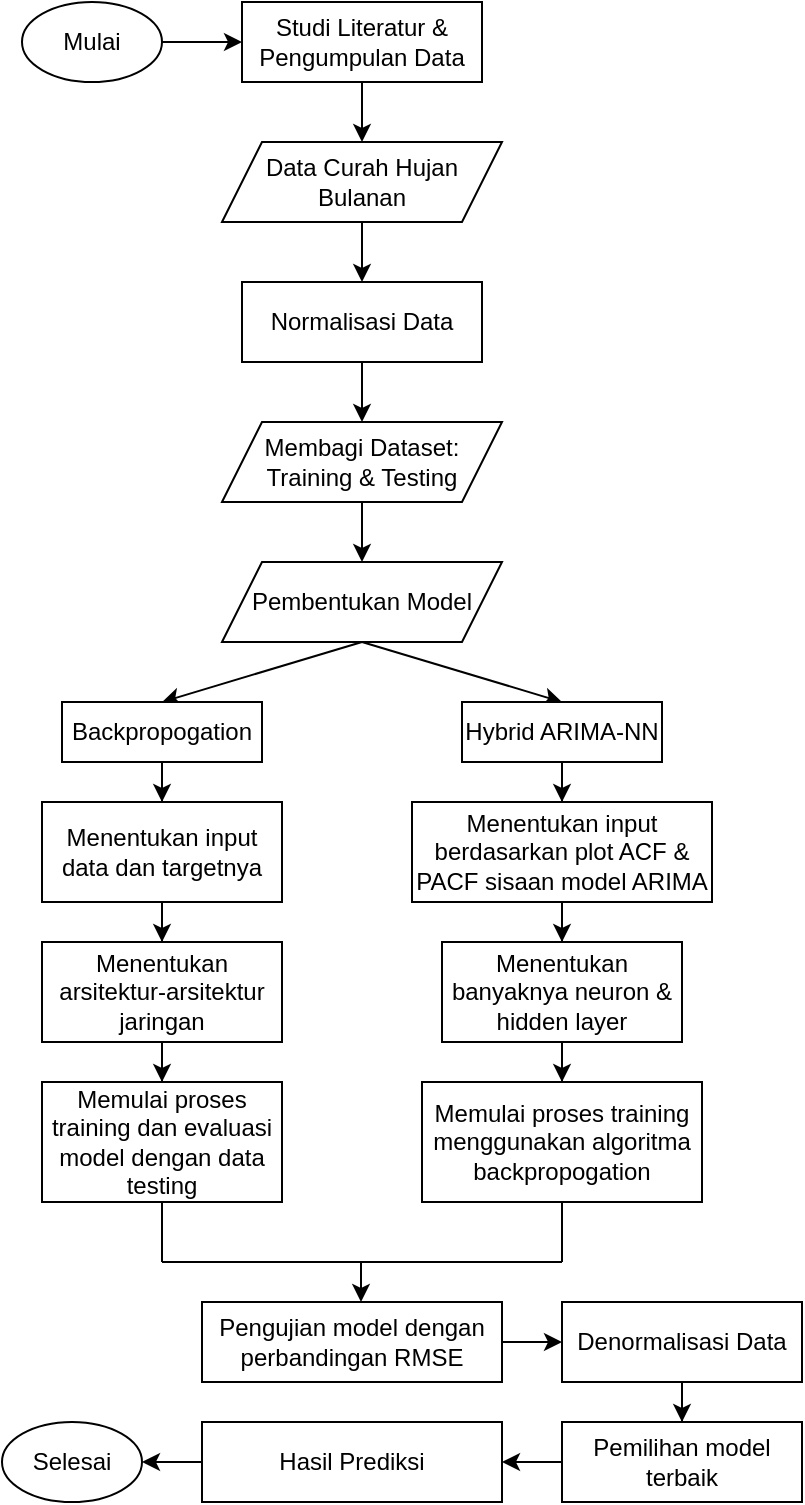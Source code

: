 <mxfile version="22.0.0" type="device">
  <diagram name="Page-1" id="DsUL0noZNsmAsYyQ-pAR">
    <mxGraphModel dx="1379" dy="639" grid="1" gridSize="10" guides="1" tooltips="1" connect="1" arrows="1" fold="1" page="1" pageScale="1" pageWidth="850" pageHeight="1100" background="none" math="0" shadow="0">
      <root>
        <mxCell id="0" />
        <mxCell id="1" parent="0" />
        <mxCell id="wIZgRPWp3AArt2Sw6dx9-3" value="" style="edgeStyle=orthogonalEdgeStyle;rounded=0;orthogonalLoop=1;jettySize=auto;html=1;" edge="1" parent="1" source="wIZgRPWp3AArt2Sw6dx9-1" target="wIZgRPWp3AArt2Sw6dx9-2">
          <mxGeometry relative="1" as="geometry" />
        </mxCell>
        <mxCell id="wIZgRPWp3AArt2Sw6dx9-1" value="Mulai" style="ellipse;whiteSpace=wrap;html=1;" vertex="1" parent="1">
          <mxGeometry x="50" y="60" width="70" height="40" as="geometry" />
        </mxCell>
        <mxCell id="wIZgRPWp3AArt2Sw6dx9-5" value="" style="edgeStyle=orthogonalEdgeStyle;rounded=0;orthogonalLoop=1;jettySize=auto;html=1;" edge="1" parent="1" source="wIZgRPWp3AArt2Sw6dx9-2" target="wIZgRPWp3AArt2Sw6dx9-4">
          <mxGeometry relative="1" as="geometry" />
        </mxCell>
        <mxCell id="wIZgRPWp3AArt2Sw6dx9-2" value="Studi Literatur &amp;amp; Pengumpulan Data" style="whiteSpace=wrap;html=1;" vertex="1" parent="1">
          <mxGeometry x="160" y="60" width="120" height="40" as="geometry" />
        </mxCell>
        <mxCell id="wIZgRPWp3AArt2Sw6dx9-7" value="" style="edgeStyle=orthogonalEdgeStyle;rounded=0;orthogonalLoop=1;jettySize=auto;html=1;" edge="1" parent="1" source="wIZgRPWp3AArt2Sw6dx9-4" target="wIZgRPWp3AArt2Sw6dx9-6">
          <mxGeometry relative="1" as="geometry" />
        </mxCell>
        <mxCell id="wIZgRPWp3AArt2Sw6dx9-4" value="Data Curah Hujan Bulanan" style="shape=parallelogram;perimeter=parallelogramPerimeter;whiteSpace=wrap;html=1;fixedSize=1;" vertex="1" parent="1">
          <mxGeometry x="150" y="130" width="140" height="40" as="geometry" />
        </mxCell>
        <mxCell id="wIZgRPWp3AArt2Sw6dx9-11" value="" style="edgeStyle=orthogonalEdgeStyle;rounded=0;orthogonalLoop=1;jettySize=auto;html=1;" edge="1" parent="1" source="wIZgRPWp3AArt2Sw6dx9-6" target="wIZgRPWp3AArt2Sw6dx9-10">
          <mxGeometry relative="1" as="geometry" />
        </mxCell>
        <mxCell id="wIZgRPWp3AArt2Sw6dx9-6" value="Normalisasi Data" style="whiteSpace=wrap;html=1;" vertex="1" parent="1">
          <mxGeometry x="160" y="200" width="120" height="40" as="geometry" />
        </mxCell>
        <mxCell id="wIZgRPWp3AArt2Sw6dx9-13" value="" style="edgeStyle=orthogonalEdgeStyle;rounded=0;orthogonalLoop=1;jettySize=auto;html=1;" edge="1" parent="1" source="wIZgRPWp3AArt2Sw6dx9-10" target="wIZgRPWp3AArt2Sw6dx9-12">
          <mxGeometry relative="1" as="geometry" />
        </mxCell>
        <mxCell id="wIZgRPWp3AArt2Sw6dx9-10" value="Membagi Dataset: Training &amp;amp; Testing" style="shape=parallelogram;perimeter=parallelogramPerimeter;whiteSpace=wrap;html=1;fixedSize=1;" vertex="1" parent="1">
          <mxGeometry x="150" y="270" width="140" height="40" as="geometry" />
        </mxCell>
        <mxCell id="wIZgRPWp3AArt2Sw6dx9-12" value="Pembentukan Model" style="shape=parallelogram;perimeter=parallelogramPerimeter;whiteSpace=wrap;html=1;fixedSize=1;" vertex="1" parent="1">
          <mxGeometry x="150" y="340" width="140" height="40" as="geometry" />
        </mxCell>
        <mxCell id="wIZgRPWp3AArt2Sw6dx9-14" value="" style="endArrow=classic;html=1;rounded=0;exitX=0.5;exitY=1;exitDx=0;exitDy=0;entryX=0.5;entryY=0;entryDx=0;entryDy=0;" edge="1" parent="1" source="wIZgRPWp3AArt2Sw6dx9-12" target="wIZgRPWp3AArt2Sw6dx9-16">
          <mxGeometry width="50" height="50" relative="1" as="geometry">
            <mxPoint x="310" y="290" as="sourcePoint" />
            <mxPoint x="140" y="420" as="targetPoint" />
          </mxGeometry>
        </mxCell>
        <mxCell id="wIZgRPWp3AArt2Sw6dx9-15" value="" style="endArrow=classic;html=1;rounded=0;entryX=0.5;entryY=0;entryDx=0;entryDy=0;entryPerimeter=0;" edge="1" parent="1" target="wIZgRPWp3AArt2Sw6dx9-17">
          <mxGeometry width="50" height="50" relative="1" as="geometry">
            <mxPoint x="220" y="380" as="sourcePoint" />
            <mxPoint x="290" y="420" as="targetPoint" />
          </mxGeometry>
        </mxCell>
        <mxCell id="wIZgRPWp3AArt2Sw6dx9-19" value="" style="edgeStyle=orthogonalEdgeStyle;rounded=0;orthogonalLoop=1;jettySize=auto;html=1;" edge="1" parent="1" source="wIZgRPWp3AArt2Sw6dx9-16" target="wIZgRPWp3AArt2Sw6dx9-18">
          <mxGeometry relative="1" as="geometry" />
        </mxCell>
        <mxCell id="wIZgRPWp3AArt2Sw6dx9-16" value="Backpropogation" style="rounded=0;whiteSpace=wrap;html=1;" vertex="1" parent="1">
          <mxGeometry x="70" y="410" width="100" height="30" as="geometry" />
        </mxCell>
        <mxCell id="wIZgRPWp3AArt2Sw6dx9-21" value="" style="edgeStyle=orthogonalEdgeStyle;rounded=0;orthogonalLoop=1;jettySize=auto;html=1;" edge="1" parent="1" source="wIZgRPWp3AArt2Sw6dx9-17" target="wIZgRPWp3AArt2Sw6dx9-20">
          <mxGeometry relative="1" as="geometry" />
        </mxCell>
        <mxCell id="wIZgRPWp3AArt2Sw6dx9-17" value="Hybrid ARIMA-NN" style="rounded=0;whiteSpace=wrap;html=1;" vertex="1" parent="1">
          <mxGeometry x="270" y="410" width="100" height="30" as="geometry" />
        </mxCell>
        <mxCell id="wIZgRPWp3AArt2Sw6dx9-23" value="" style="edgeStyle=orthogonalEdgeStyle;rounded=0;orthogonalLoop=1;jettySize=auto;html=1;" edge="1" parent="1" source="wIZgRPWp3AArt2Sw6dx9-18" target="wIZgRPWp3AArt2Sw6dx9-22">
          <mxGeometry relative="1" as="geometry" />
        </mxCell>
        <mxCell id="wIZgRPWp3AArt2Sw6dx9-18" value="Menentukan input data dan targetnya" style="rounded=0;whiteSpace=wrap;html=1;" vertex="1" parent="1">
          <mxGeometry x="60" y="460" width="120" height="50" as="geometry" />
        </mxCell>
        <mxCell id="wIZgRPWp3AArt2Sw6dx9-25" value="" style="edgeStyle=orthogonalEdgeStyle;rounded=0;orthogonalLoop=1;jettySize=auto;html=1;" edge="1" parent="1" source="wIZgRPWp3AArt2Sw6dx9-20" target="wIZgRPWp3AArt2Sw6dx9-24">
          <mxGeometry relative="1" as="geometry" />
        </mxCell>
        <mxCell id="wIZgRPWp3AArt2Sw6dx9-20" value="Menentukan input berdasarkan plot ACF &amp;amp; PACF sisaan model ARIMA" style="rounded=0;whiteSpace=wrap;html=1;" vertex="1" parent="1">
          <mxGeometry x="245" y="460" width="150" height="50" as="geometry" />
        </mxCell>
        <mxCell id="wIZgRPWp3AArt2Sw6dx9-27" value="" style="edgeStyle=orthogonalEdgeStyle;rounded=0;orthogonalLoop=1;jettySize=auto;html=1;" edge="1" parent="1" source="wIZgRPWp3AArt2Sw6dx9-22" target="wIZgRPWp3AArt2Sw6dx9-26">
          <mxGeometry relative="1" as="geometry" />
        </mxCell>
        <mxCell id="wIZgRPWp3AArt2Sw6dx9-22" value="Menentukan arsitektur-arsitektur jaringan" style="whiteSpace=wrap;html=1;rounded=0;" vertex="1" parent="1">
          <mxGeometry x="60" y="530" width="120" height="50" as="geometry" />
        </mxCell>
        <mxCell id="wIZgRPWp3AArt2Sw6dx9-29" value="" style="edgeStyle=orthogonalEdgeStyle;rounded=0;orthogonalLoop=1;jettySize=auto;html=1;" edge="1" parent="1" source="wIZgRPWp3AArt2Sw6dx9-24" target="wIZgRPWp3AArt2Sw6dx9-28">
          <mxGeometry relative="1" as="geometry" />
        </mxCell>
        <mxCell id="wIZgRPWp3AArt2Sw6dx9-24" value="Menentukan banyaknya neuron &amp;amp; hidden layer" style="whiteSpace=wrap;html=1;rounded=0;" vertex="1" parent="1">
          <mxGeometry x="260" y="530" width="120" height="50" as="geometry" />
        </mxCell>
        <mxCell id="wIZgRPWp3AArt2Sw6dx9-26" value="Memulai proses training dan evaluasi model dengan data testing" style="rounded=0;whiteSpace=wrap;html=1;" vertex="1" parent="1">
          <mxGeometry x="60" y="600" width="120" height="60" as="geometry" />
        </mxCell>
        <mxCell id="wIZgRPWp3AArt2Sw6dx9-28" value="Memulai proses training menggunakan algoritma backpropogation" style="whiteSpace=wrap;html=1;rounded=0;" vertex="1" parent="1">
          <mxGeometry x="250" y="600" width="140" height="60" as="geometry" />
        </mxCell>
        <mxCell id="wIZgRPWp3AArt2Sw6dx9-30" value="" style="endArrow=none;html=1;rounded=0;exitX=0.5;exitY=1;exitDx=0;exitDy=0;" edge="1" parent="1" source="wIZgRPWp3AArt2Sw6dx9-26">
          <mxGeometry width="50" height="50" relative="1" as="geometry">
            <mxPoint x="230" y="590" as="sourcePoint" />
            <mxPoint x="120" y="690" as="targetPoint" />
          </mxGeometry>
        </mxCell>
        <mxCell id="wIZgRPWp3AArt2Sw6dx9-31" value="" style="endArrow=none;html=1;rounded=0;exitX=0.5;exitY=1;exitDx=0;exitDy=0;" edge="1" parent="1" source="wIZgRPWp3AArt2Sw6dx9-28">
          <mxGeometry width="50" height="50" relative="1" as="geometry">
            <mxPoint x="230" y="590" as="sourcePoint" />
            <mxPoint x="320" y="690" as="targetPoint" />
          </mxGeometry>
        </mxCell>
        <mxCell id="wIZgRPWp3AArt2Sw6dx9-32" value="" style="endArrow=none;html=1;rounded=0;" edge="1" parent="1">
          <mxGeometry width="50" height="50" relative="1" as="geometry">
            <mxPoint x="120" y="690" as="sourcePoint" />
            <mxPoint x="320" y="690" as="targetPoint" />
          </mxGeometry>
        </mxCell>
        <mxCell id="wIZgRPWp3AArt2Sw6dx9-33" value="" style="endArrow=classic;html=1;rounded=0;" edge="1" parent="1">
          <mxGeometry width="50" height="50" relative="1" as="geometry">
            <mxPoint x="219.5" y="690" as="sourcePoint" />
            <mxPoint x="219.5" y="710" as="targetPoint" />
          </mxGeometry>
        </mxCell>
        <mxCell id="wIZgRPWp3AArt2Sw6dx9-36" value="" style="edgeStyle=orthogonalEdgeStyle;rounded=0;orthogonalLoop=1;jettySize=auto;html=1;" edge="1" parent="1" source="wIZgRPWp3AArt2Sw6dx9-34" target="wIZgRPWp3AArt2Sw6dx9-35">
          <mxGeometry relative="1" as="geometry" />
        </mxCell>
        <mxCell id="wIZgRPWp3AArt2Sw6dx9-34" value="Pengujian model dengan perbandingan RMSE" style="rounded=0;whiteSpace=wrap;html=1;" vertex="1" parent="1">
          <mxGeometry x="140" y="710" width="150" height="40" as="geometry" />
        </mxCell>
        <mxCell id="wIZgRPWp3AArt2Sw6dx9-38" value="" style="edgeStyle=orthogonalEdgeStyle;rounded=0;orthogonalLoop=1;jettySize=auto;html=1;" edge="1" parent="1" source="wIZgRPWp3AArt2Sw6dx9-35" target="wIZgRPWp3AArt2Sw6dx9-37">
          <mxGeometry relative="1" as="geometry" />
        </mxCell>
        <mxCell id="wIZgRPWp3AArt2Sw6dx9-35" value="Denormalisasi Data" style="whiteSpace=wrap;html=1;rounded=0;" vertex="1" parent="1">
          <mxGeometry x="320" y="710" width="120" height="40" as="geometry" />
        </mxCell>
        <mxCell id="wIZgRPWp3AArt2Sw6dx9-40" value="" style="edgeStyle=orthogonalEdgeStyle;rounded=0;orthogonalLoop=1;jettySize=auto;html=1;" edge="1" parent="1" source="wIZgRPWp3AArt2Sw6dx9-37" target="wIZgRPWp3AArt2Sw6dx9-39">
          <mxGeometry relative="1" as="geometry" />
        </mxCell>
        <mxCell id="wIZgRPWp3AArt2Sw6dx9-37" value="Pemilihan model terbaik" style="whiteSpace=wrap;html=1;rounded=0;" vertex="1" parent="1">
          <mxGeometry x="320" y="770" width="120" height="40" as="geometry" />
        </mxCell>
        <mxCell id="wIZgRPWp3AArt2Sw6dx9-45" value="" style="edgeStyle=orthogonalEdgeStyle;rounded=0;orthogonalLoop=1;jettySize=auto;html=1;" edge="1" parent="1" source="wIZgRPWp3AArt2Sw6dx9-39" target="wIZgRPWp3AArt2Sw6dx9-44">
          <mxGeometry relative="1" as="geometry" />
        </mxCell>
        <mxCell id="wIZgRPWp3AArt2Sw6dx9-39" value="Hasil Prediksi" style="rounded=0;whiteSpace=wrap;html=1;" vertex="1" parent="1">
          <mxGeometry x="140" y="770" width="150" height="40" as="geometry" />
        </mxCell>
        <mxCell id="wIZgRPWp3AArt2Sw6dx9-44" value="Selesai" style="ellipse;whiteSpace=wrap;html=1;" vertex="1" parent="1">
          <mxGeometry x="40" y="770" width="70" height="40" as="geometry" />
        </mxCell>
      </root>
    </mxGraphModel>
  </diagram>
</mxfile>
